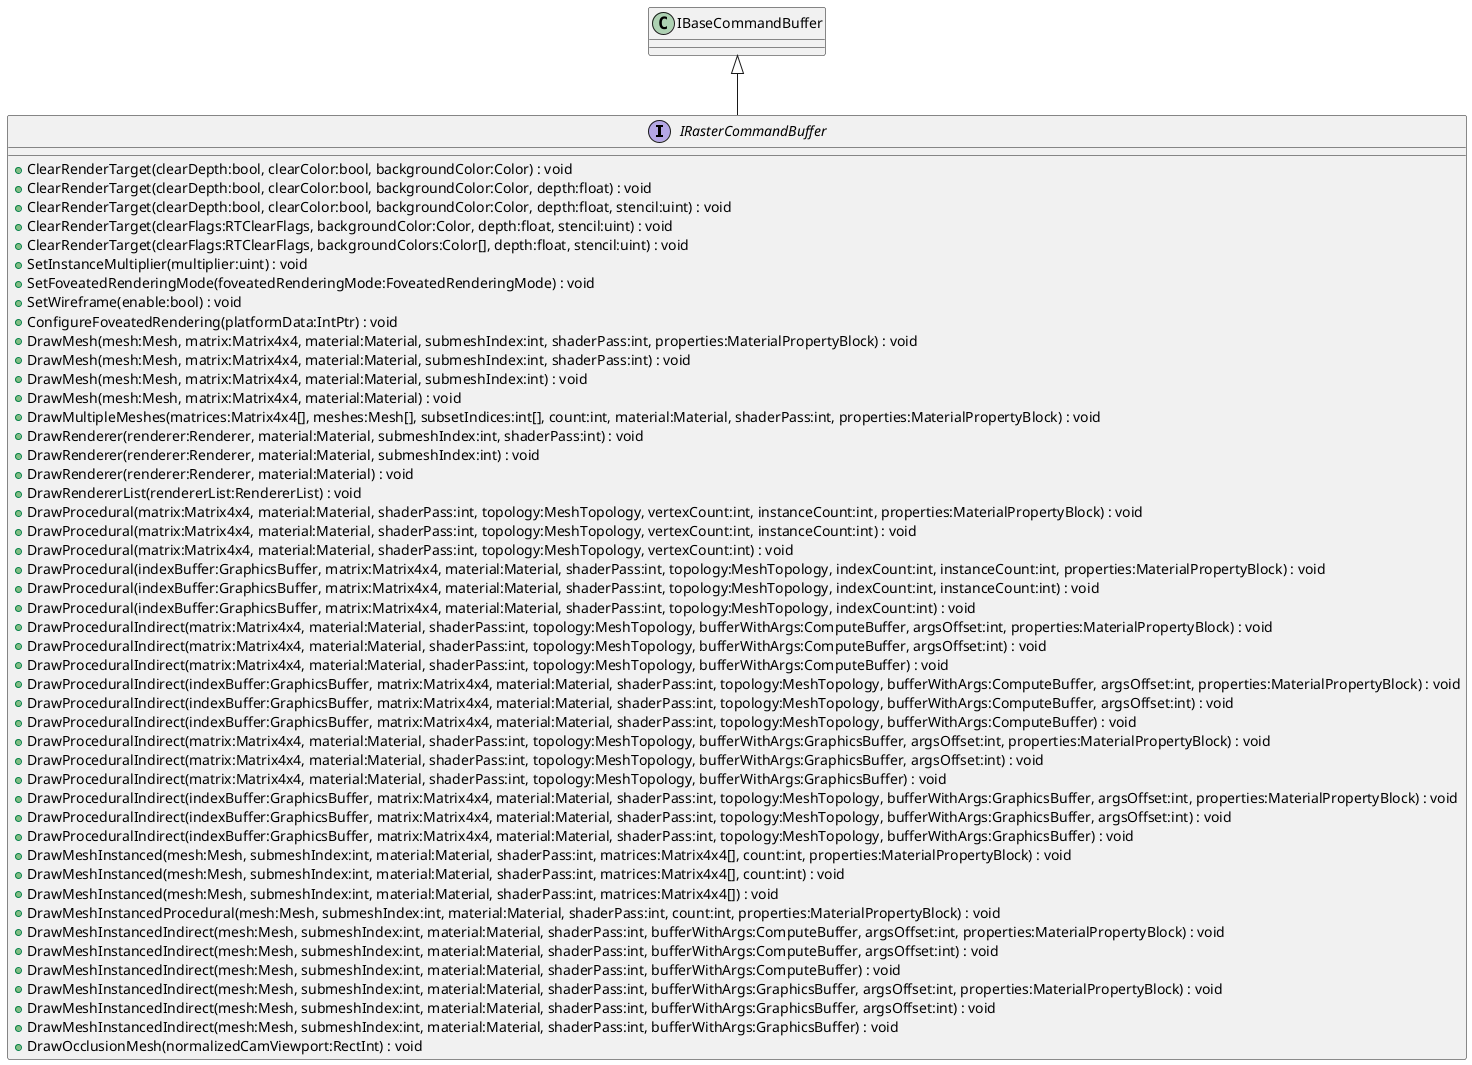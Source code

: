 @startuml
interface IRasterCommandBuffer {
    + ClearRenderTarget(clearDepth:bool, clearColor:bool, backgroundColor:Color) : void
    + ClearRenderTarget(clearDepth:bool, clearColor:bool, backgroundColor:Color, depth:float) : void
    + ClearRenderTarget(clearDepth:bool, clearColor:bool, backgroundColor:Color, depth:float, stencil:uint) : void
    + ClearRenderTarget(clearFlags:RTClearFlags, backgroundColor:Color, depth:float, stencil:uint) : void
    + ClearRenderTarget(clearFlags:RTClearFlags, backgroundColors:Color[], depth:float, stencil:uint) : void
    + SetInstanceMultiplier(multiplier:uint) : void
    + SetFoveatedRenderingMode(foveatedRenderingMode:FoveatedRenderingMode) : void
    + SetWireframe(enable:bool) : void
    + ConfigureFoveatedRendering(platformData:IntPtr) : void
    + DrawMesh(mesh:Mesh, matrix:Matrix4x4, material:Material, submeshIndex:int, shaderPass:int, properties:MaterialPropertyBlock) : void
    + DrawMesh(mesh:Mesh, matrix:Matrix4x4, material:Material, submeshIndex:int, shaderPass:int) : void
    + DrawMesh(mesh:Mesh, matrix:Matrix4x4, material:Material, submeshIndex:int) : void
    + DrawMesh(mesh:Mesh, matrix:Matrix4x4, material:Material) : void
    + DrawMultipleMeshes(matrices:Matrix4x4[], meshes:Mesh[], subsetIndices:int[], count:int, material:Material, shaderPass:int, properties:MaterialPropertyBlock) : void
    + DrawRenderer(renderer:Renderer, material:Material, submeshIndex:int, shaderPass:int) : void
    + DrawRenderer(renderer:Renderer, material:Material, submeshIndex:int) : void
    + DrawRenderer(renderer:Renderer, material:Material) : void
    + DrawRendererList(rendererList:RendererList) : void
    + DrawProcedural(matrix:Matrix4x4, material:Material, shaderPass:int, topology:MeshTopology, vertexCount:int, instanceCount:int, properties:MaterialPropertyBlock) : void
    + DrawProcedural(matrix:Matrix4x4, material:Material, shaderPass:int, topology:MeshTopology, vertexCount:int, instanceCount:int) : void
    + DrawProcedural(matrix:Matrix4x4, material:Material, shaderPass:int, topology:MeshTopology, vertexCount:int) : void
    + DrawProcedural(indexBuffer:GraphicsBuffer, matrix:Matrix4x4, material:Material, shaderPass:int, topology:MeshTopology, indexCount:int, instanceCount:int, properties:MaterialPropertyBlock) : void
    + DrawProcedural(indexBuffer:GraphicsBuffer, matrix:Matrix4x4, material:Material, shaderPass:int, topology:MeshTopology, indexCount:int, instanceCount:int) : void
    + DrawProcedural(indexBuffer:GraphicsBuffer, matrix:Matrix4x4, material:Material, shaderPass:int, topology:MeshTopology, indexCount:int) : void
    + DrawProceduralIndirect(matrix:Matrix4x4, material:Material, shaderPass:int, topology:MeshTopology, bufferWithArgs:ComputeBuffer, argsOffset:int, properties:MaterialPropertyBlock) : void
    + DrawProceduralIndirect(matrix:Matrix4x4, material:Material, shaderPass:int, topology:MeshTopology, bufferWithArgs:ComputeBuffer, argsOffset:int) : void
    + DrawProceduralIndirect(matrix:Matrix4x4, material:Material, shaderPass:int, topology:MeshTopology, bufferWithArgs:ComputeBuffer) : void
    + DrawProceduralIndirect(indexBuffer:GraphicsBuffer, matrix:Matrix4x4, material:Material, shaderPass:int, topology:MeshTopology, bufferWithArgs:ComputeBuffer, argsOffset:int, properties:MaterialPropertyBlock) : void
    + DrawProceduralIndirect(indexBuffer:GraphicsBuffer, matrix:Matrix4x4, material:Material, shaderPass:int, topology:MeshTopology, bufferWithArgs:ComputeBuffer, argsOffset:int) : void
    + DrawProceduralIndirect(indexBuffer:GraphicsBuffer, matrix:Matrix4x4, material:Material, shaderPass:int, topology:MeshTopology, bufferWithArgs:ComputeBuffer) : void
    + DrawProceduralIndirect(matrix:Matrix4x4, material:Material, shaderPass:int, topology:MeshTopology, bufferWithArgs:GraphicsBuffer, argsOffset:int, properties:MaterialPropertyBlock) : void
    + DrawProceduralIndirect(matrix:Matrix4x4, material:Material, shaderPass:int, topology:MeshTopology, bufferWithArgs:GraphicsBuffer, argsOffset:int) : void
    + DrawProceduralIndirect(matrix:Matrix4x4, material:Material, shaderPass:int, topology:MeshTopology, bufferWithArgs:GraphicsBuffer) : void
    + DrawProceduralIndirect(indexBuffer:GraphicsBuffer, matrix:Matrix4x4, material:Material, shaderPass:int, topology:MeshTopology, bufferWithArgs:GraphicsBuffer, argsOffset:int, properties:MaterialPropertyBlock) : void
    + DrawProceduralIndirect(indexBuffer:GraphicsBuffer, matrix:Matrix4x4, material:Material, shaderPass:int, topology:MeshTopology, bufferWithArgs:GraphicsBuffer, argsOffset:int) : void
    + DrawProceduralIndirect(indexBuffer:GraphicsBuffer, matrix:Matrix4x4, material:Material, shaderPass:int, topology:MeshTopology, bufferWithArgs:GraphicsBuffer) : void
    + DrawMeshInstanced(mesh:Mesh, submeshIndex:int, material:Material, shaderPass:int, matrices:Matrix4x4[], count:int, properties:MaterialPropertyBlock) : void
    + DrawMeshInstanced(mesh:Mesh, submeshIndex:int, material:Material, shaderPass:int, matrices:Matrix4x4[], count:int) : void
    + DrawMeshInstanced(mesh:Mesh, submeshIndex:int, material:Material, shaderPass:int, matrices:Matrix4x4[]) : void
    + DrawMeshInstancedProcedural(mesh:Mesh, submeshIndex:int, material:Material, shaderPass:int, count:int, properties:MaterialPropertyBlock) : void
    + DrawMeshInstancedIndirect(mesh:Mesh, submeshIndex:int, material:Material, shaderPass:int, bufferWithArgs:ComputeBuffer, argsOffset:int, properties:MaterialPropertyBlock) : void
    + DrawMeshInstancedIndirect(mesh:Mesh, submeshIndex:int, material:Material, shaderPass:int, bufferWithArgs:ComputeBuffer, argsOffset:int) : void
    + DrawMeshInstancedIndirect(mesh:Mesh, submeshIndex:int, material:Material, shaderPass:int, bufferWithArgs:ComputeBuffer) : void
    + DrawMeshInstancedIndirect(mesh:Mesh, submeshIndex:int, material:Material, shaderPass:int, bufferWithArgs:GraphicsBuffer, argsOffset:int, properties:MaterialPropertyBlock) : void
    + DrawMeshInstancedIndirect(mesh:Mesh, submeshIndex:int, material:Material, shaderPass:int, bufferWithArgs:GraphicsBuffer, argsOffset:int) : void
    + DrawMeshInstancedIndirect(mesh:Mesh, submeshIndex:int, material:Material, shaderPass:int, bufferWithArgs:GraphicsBuffer) : void
    + DrawOcclusionMesh(normalizedCamViewport:RectInt) : void
}
IBaseCommandBuffer <|-- IRasterCommandBuffer
@enduml
